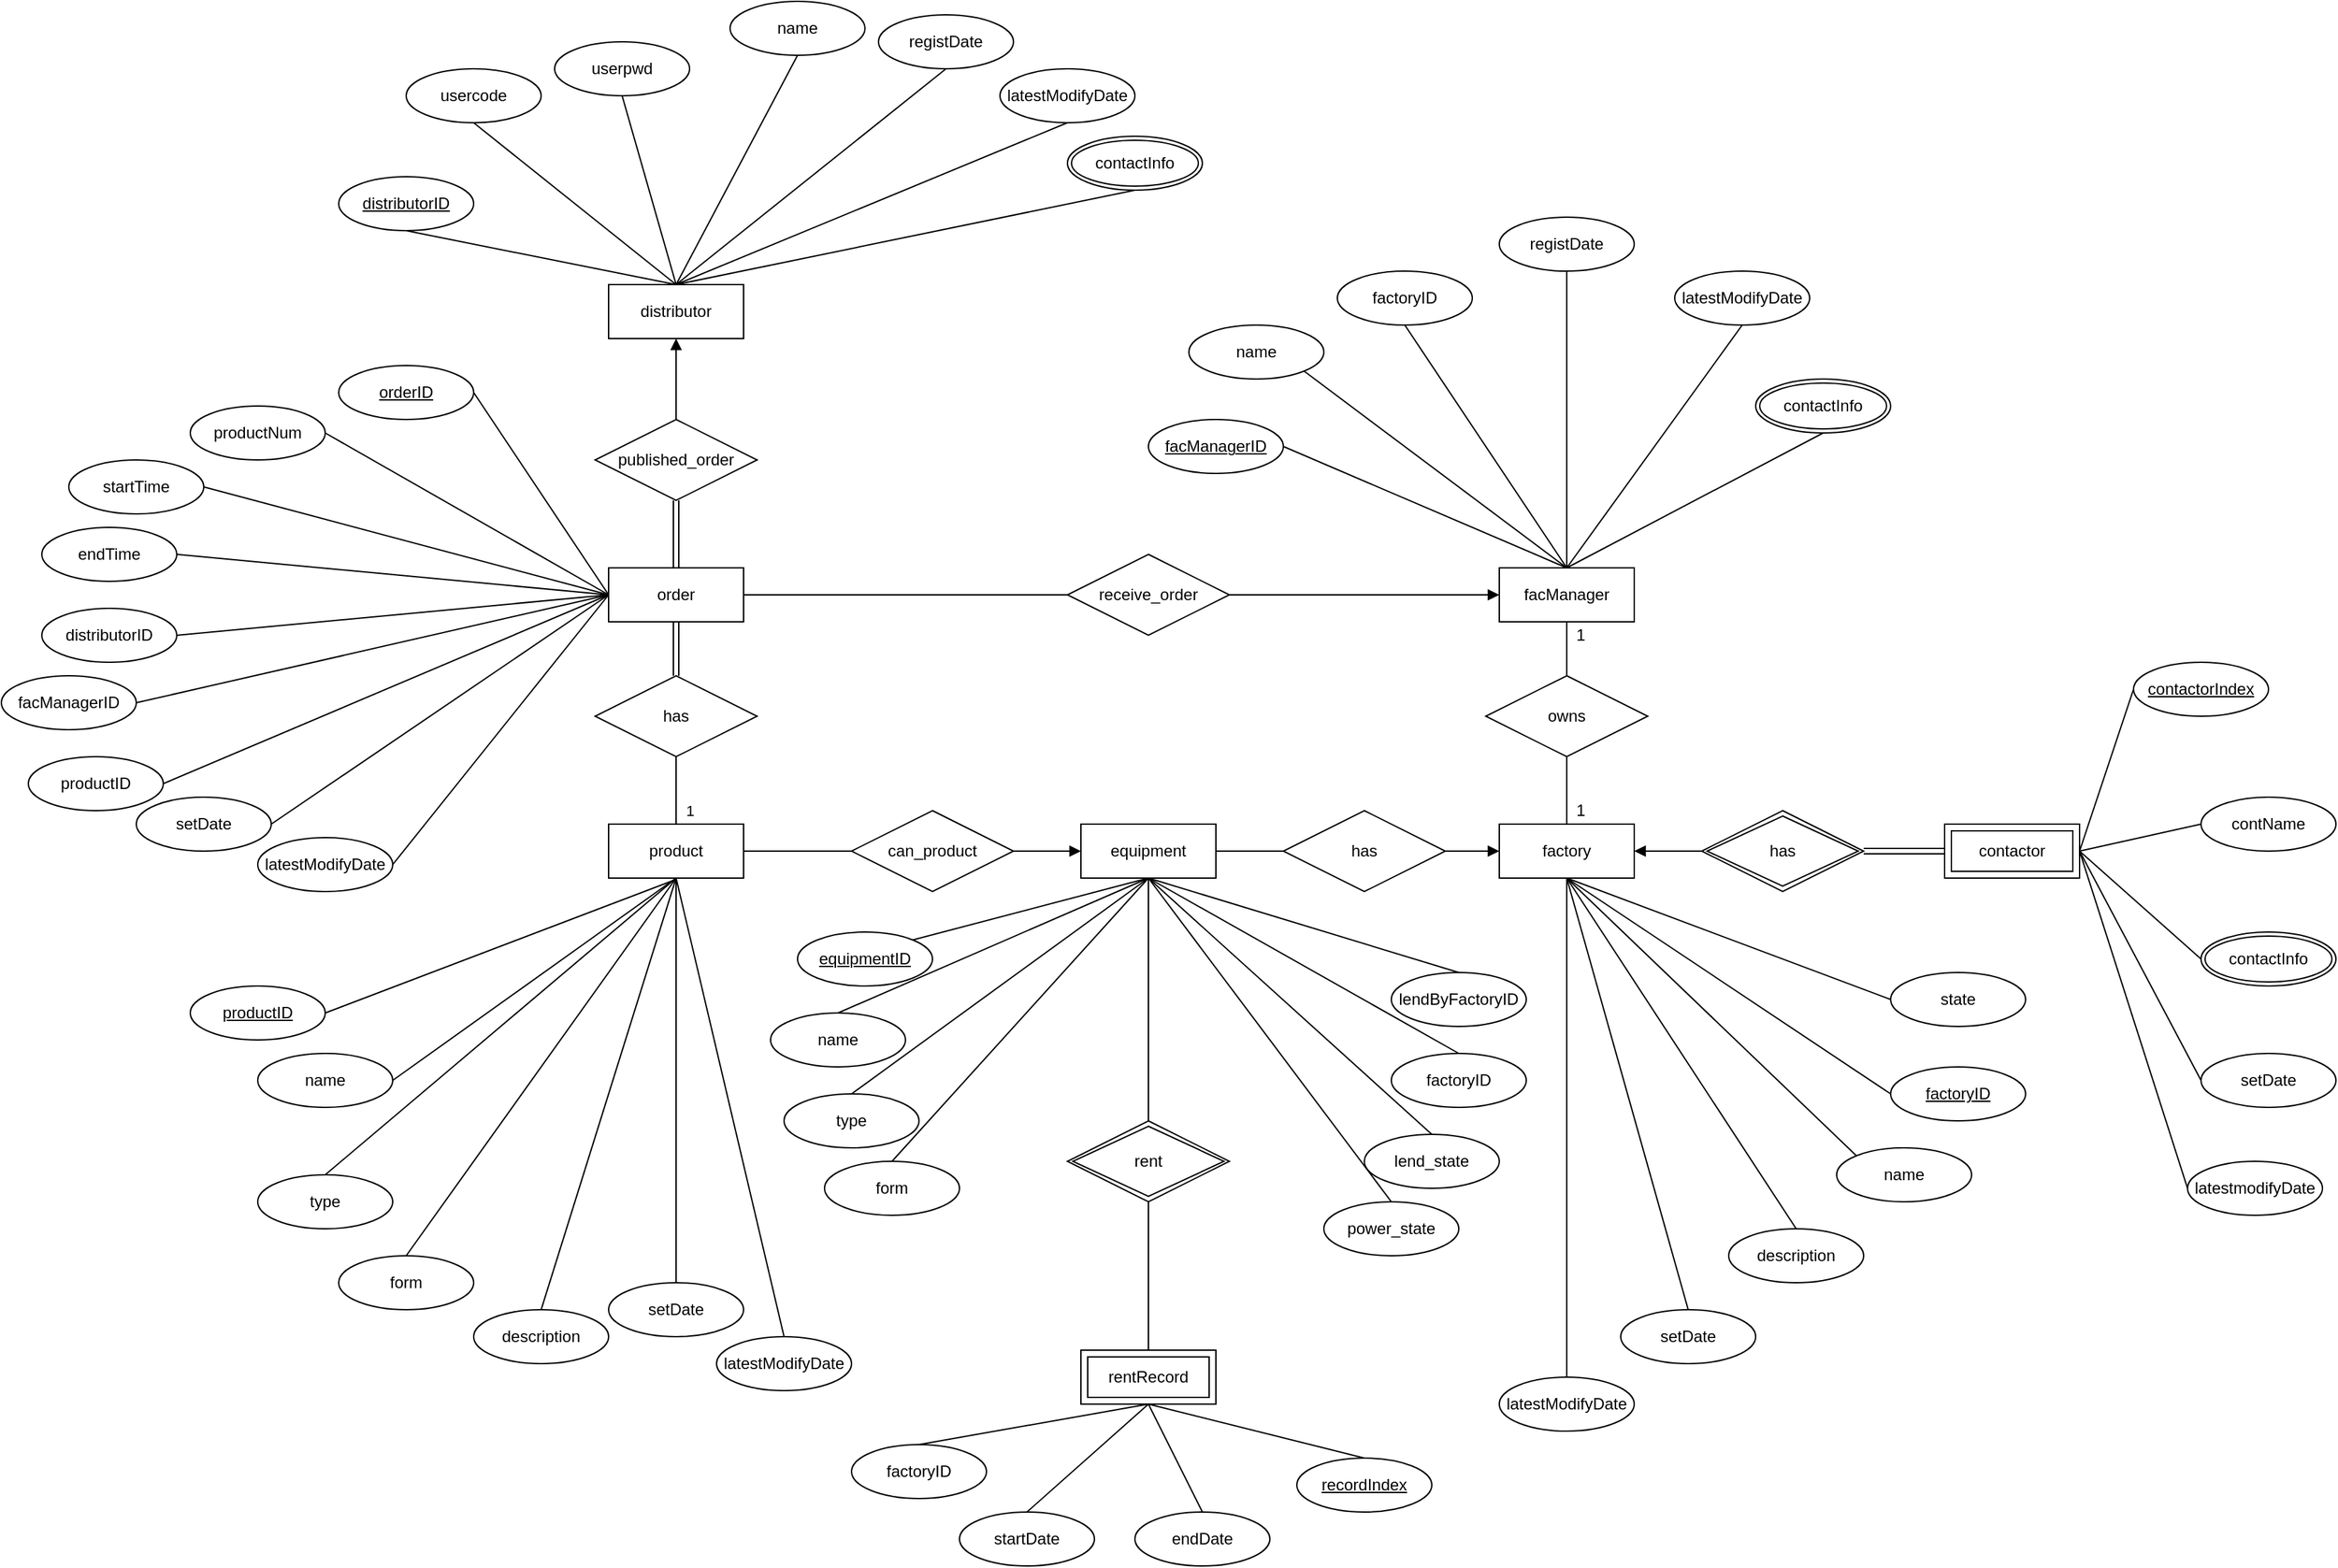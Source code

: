 <mxfile version="14.8.3" type="github">
  <diagram id="R2lEEEUBdFMjLlhIrx00" name="Page-1">
    <mxGraphModel dx="1888" dy="1679" grid="1" gridSize="10" guides="1" tooltips="1" connect="1" arrows="1" fold="1" page="1" pageScale="1" pageWidth="850" pageHeight="1100" math="0" shadow="0" extFonts="Permanent Marker^https://fonts.googleapis.com/css?family=Permanent+Marker">
      <root>
        <mxCell id="0" />
        <mxCell id="1" parent="0" />
        <mxCell id="zEnzMZvFHLOG6NFuxoy2-17" style="edgeStyle=orthogonalEdgeStyle;orthogonalLoop=1;jettySize=auto;html=1;exitX=0.5;exitY=1;exitDx=0;exitDy=0;entryX=0.5;entryY=0;entryDx=0;entryDy=0;rounded=0;endArrow=none;endFill=0;startArrow=block;startFill=1;" parent="1" source="zEnzMZvFHLOG6NFuxoy2-1" target="zEnzMZvFHLOG6NFuxoy2-5" edge="1">
          <mxGeometry relative="1" as="geometry" />
        </mxCell>
        <mxCell id="zEnzMZvFHLOG6NFuxoy2-1" value="distributor" style="whiteSpace=wrap;html=1;align=center;" parent="1" vertex="1">
          <mxGeometry x="160" y="100" width="100" height="40" as="geometry" />
        </mxCell>
        <mxCell id="zEnzMZvFHLOG6NFuxoy2-20" style="edgeStyle=orthogonalEdgeStyle;rounded=0;orthogonalLoop=1;jettySize=auto;html=1;exitX=1;exitY=0.5;exitDx=0;exitDy=0;startArrow=none;startFill=0;endArrow=none;endFill=0;strokeColor=#000000;" parent="1" source="zEnzMZvFHLOG6NFuxoy2-2" target="zEnzMZvFHLOG6NFuxoy2-7" edge="1">
          <mxGeometry relative="1" as="geometry">
            <Array as="points">
              <mxPoint x="280" y="520" />
              <mxPoint x="280" y="520" />
            </Array>
          </mxGeometry>
        </mxCell>
        <mxCell id="zEnzMZvFHLOG6NFuxoy2-2" value="product" style="whiteSpace=wrap;html=1;align=center;" parent="1" vertex="1">
          <mxGeometry x="160" y="500" width="100" height="40" as="geometry" />
        </mxCell>
        <mxCell id="zEnzMZvFHLOG6NFuxoy2-22" style="edgeStyle=orthogonalEdgeStyle;rounded=0;orthogonalLoop=1;jettySize=auto;html=1;exitX=1;exitY=0.5;exitDx=0;exitDy=0;startArrow=none;startFill=0;endArrow=none;endFill=0;strokeColor=#000000;entryX=0;entryY=0.5;entryDx=0;entryDy=0;" parent="1" source="zEnzMZvFHLOG6NFuxoy2-3" target="zEnzMZvFHLOG6NFuxoy2-11" edge="1">
          <mxGeometry relative="1" as="geometry">
            <mxPoint x="504" y="337" as="targetPoint" />
          </mxGeometry>
        </mxCell>
        <mxCell id="zEnzMZvFHLOG6NFuxoy2-3" value="order" style="whiteSpace=wrap;html=1;align=center;" parent="1" vertex="1">
          <mxGeometry x="160" y="310" width="100" height="40" as="geometry" />
        </mxCell>
        <mxCell id="zEnzMZvFHLOG6NFuxoy2-18" style="edgeStyle=orthogonalEdgeStyle;rounded=0;orthogonalLoop=1;jettySize=auto;html=1;exitX=0.5;exitY=1;exitDx=0;exitDy=0;endArrow=none;endFill=0;strokeColor=#000000;shape=link;" parent="1" source="zEnzMZvFHLOG6NFuxoy2-5" target="zEnzMZvFHLOG6NFuxoy2-3" edge="1">
          <mxGeometry relative="1" as="geometry" />
        </mxCell>
        <mxCell id="zEnzMZvFHLOG6NFuxoy2-5" value="published_order" style="shape=rhombus;perimeter=rhombusPerimeter;whiteSpace=wrap;html=1;align=center;" parent="1" vertex="1">
          <mxGeometry x="150" y="200" width="120" height="60" as="geometry" />
        </mxCell>
        <mxCell id="zEnzMZvFHLOG6NFuxoy2-6" value="has" style="shape=rhombus;perimeter=rhombusPerimeter;whiteSpace=wrap;html=1;align=center;" parent="1" vertex="1">
          <mxGeometry x="150" y="390" width="120" height="60" as="geometry" />
        </mxCell>
        <mxCell id="zEnzMZvFHLOG6NFuxoy2-7" value="can_product" style="shape=rhombus;perimeter=rhombusPerimeter;whiteSpace=wrap;html=1;align=center;" parent="1" vertex="1">
          <mxGeometry x="340" y="490" width="120" height="60" as="geometry" />
        </mxCell>
        <mxCell id="zEnzMZvFHLOG6NFuxoy2-24" style="edgeStyle=orthogonalEdgeStyle;rounded=0;orthogonalLoop=1;jettySize=auto;html=1;exitX=1;exitY=0.5;exitDx=0;exitDy=0;entryX=0;entryY=0.5;entryDx=0;entryDy=0;startArrow=none;startFill=0;endArrow=none;endFill=0;strokeColor=#000000;" parent="1" source="zEnzMZvFHLOG6NFuxoy2-8" target="zEnzMZvFHLOG6NFuxoy2-9" edge="1">
          <mxGeometry relative="1" as="geometry" />
        </mxCell>
        <mxCell id="d7lmJiXOHhq6KYK6hLmH-5" style="edgeStyle=none;rounded=0;orthogonalLoop=1;jettySize=auto;html=1;exitX=0.5;exitY=1;exitDx=0;exitDy=0;entryX=0.5;entryY=0;entryDx=0;entryDy=0;endArrow=none;endFill=0;" edge="1" parent="1" source="zEnzMZvFHLOG6NFuxoy2-8">
          <mxGeometry relative="1" as="geometry">
            <mxPoint x="560" y="720" as="targetPoint" />
          </mxGeometry>
        </mxCell>
        <mxCell id="zEnzMZvFHLOG6NFuxoy2-8" value="equipment" style="whiteSpace=wrap;html=1;align=center;" parent="1" vertex="1">
          <mxGeometry x="510" y="500" width="100" height="40" as="geometry" />
        </mxCell>
        <mxCell id="zEnzMZvFHLOG6NFuxoy2-25" style="edgeStyle=orthogonalEdgeStyle;rounded=0;orthogonalLoop=1;jettySize=auto;html=1;exitX=1;exitY=0.5;exitDx=0;exitDy=0;entryX=0;entryY=0.5;entryDx=0;entryDy=0;startArrow=none;startFill=0;endArrow=block;endFill=1;strokeColor=#000000;" parent="1" source="zEnzMZvFHLOG6NFuxoy2-9" target="zEnzMZvFHLOG6NFuxoy2-10" edge="1">
          <mxGeometry relative="1" as="geometry" />
        </mxCell>
        <mxCell id="zEnzMZvFHLOG6NFuxoy2-9" value="has" style="shape=rhombus;perimeter=rhombusPerimeter;whiteSpace=wrap;html=1;align=center;" parent="1" vertex="1">
          <mxGeometry x="660" y="490" width="120" height="60" as="geometry" />
        </mxCell>
        <mxCell id="zEnzMZvFHLOG6NFuxoy2-27" style="edgeStyle=orthogonalEdgeStyle;rounded=0;orthogonalLoop=1;jettySize=auto;html=1;exitX=0.5;exitY=0;exitDx=0;exitDy=0;startArrow=none;startFill=0;endArrow=none;endFill=0;strokeColor=#000000;entryX=0.5;entryY=1;entryDx=0;entryDy=0;exitPerimeter=0;" parent="1" source="zEnzMZvFHLOG6NFuxoy2-10" target="zEnzMZvFHLOG6NFuxoy2-13" edge="1">
          <mxGeometry relative="1" as="geometry">
            <mxPoint x="870" y="470" as="targetPoint" />
          </mxGeometry>
        </mxCell>
        <mxCell id="zEnzMZvFHLOG6NFuxoy2-10" value="factory" style="whiteSpace=wrap;html=1;align=center;" parent="1" vertex="1">
          <mxGeometry x="820" y="500" width="100" height="40" as="geometry" />
        </mxCell>
        <mxCell id="zEnzMZvFHLOG6NFuxoy2-23" style="edgeStyle=orthogonalEdgeStyle;rounded=0;orthogonalLoop=1;jettySize=auto;html=1;exitX=1;exitY=0.5;exitDx=0;exitDy=0;entryX=0;entryY=0.5;entryDx=0;entryDy=0;startArrow=none;startFill=0;endArrow=block;endFill=1;strokeColor=#000000;" parent="1" source="zEnzMZvFHLOG6NFuxoy2-11" target="zEnzMZvFHLOG6NFuxoy2-12" edge="1">
          <mxGeometry relative="1" as="geometry" />
        </mxCell>
        <mxCell id="zEnzMZvFHLOG6NFuxoy2-11" value="receive_order" style="shape=rhombus;perimeter=rhombusPerimeter;whiteSpace=wrap;html=1;align=center;" parent="1" vertex="1">
          <mxGeometry x="500" y="300" width="120" height="60" as="geometry" />
        </mxCell>
        <mxCell id="zEnzMZvFHLOG6NFuxoy2-12" value="facManager" style="whiteSpace=wrap;html=1;align=center;" parent="1" vertex="1">
          <mxGeometry x="820" y="310" width="100" height="40" as="geometry" />
        </mxCell>
        <mxCell id="zEnzMZvFHLOG6NFuxoy2-26" style="edgeStyle=orthogonalEdgeStyle;rounded=0;orthogonalLoop=1;jettySize=auto;html=1;exitX=0.5;exitY=0;exitDx=0;exitDy=0;entryX=0.5;entryY=1;entryDx=0;entryDy=0;startArrow=none;startFill=0;endArrow=none;endFill=0;strokeColor=#000000;" parent="1" source="zEnzMZvFHLOG6NFuxoy2-13" target="zEnzMZvFHLOG6NFuxoy2-12" edge="1">
          <mxGeometry relative="1" as="geometry" />
        </mxCell>
        <mxCell id="zEnzMZvFHLOG6NFuxoy2-13" value="owns" style="shape=rhombus;perimeter=rhombusPerimeter;whiteSpace=wrap;html=1;align=center;" parent="1" vertex="1">
          <mxGeometry x="810" y="390" width="120" height="60" as="geometry" />
        </mxCell>
        <mxCell id="zEnzMZvFHLOG6NFuxoy2-28" style="edgeStyle=orthogonalEdgeStyle;rounded=0;orthogonalLoop=1;jettySize=auto;html=1;exitX=0;exitY=0.5;exitDx=0;exitDy=0;entryX=1;entryY=0.5;entryDx=0;entryDy=0;startArrow=none;startFill=0;endArrow=block;endFill=1;strokeColor=#000000;" parent="1" source="zEnzMZvFHLOG6NFuxoy2-14" target="zEnzMZvFHLOG6NFuxoy2-10" edge="1">
          <mxGeometry relative="1" as="geometry" />
        </mxCell>
        <mxCell id="zEnzMZvFHLOG6NFuxoy2-14" value="has" style="shape=rhombus;double=1;perimeter=rhombusPerimeter;whiteSpace=wrap;html=1;align=center;" parent="1" vertex="1">
          <mxGeometry x="970" y="490" width="120" height="60" as="geometry" />
        </mxCell>
        <mxCell id="zEnzMZvFHLOG6NFuxoy2-29" style="edgeStyle=orthogonalEdgeStyle;rounded=0;orthogonalLoop=1;jettySize=auto;html=1;exitX=0;exitY=0.5;exitDx=0;exitDy=0;entryX=1;entryY=0.5;entryDx=0;entryDy=0;startArrow=none;startFill=0;endArrow=block;endFill=1;strokeColor=#000000;shape=link;" parent="1" source="zEnzMZvFHLOG6NFuxoy2-15" target="zEnzMZvFHLOG6NFuxoy2-14" edge="1">
          <mxGeometry relative="1" as="geometry" />
        </mxCell>
        <mxCell id="zEnzMZvFHLOG6NFuxoy2-102" style="edgeStyle=none;rounded=0;orthogonalLoop=1;jettySize=auto;html=1;exitX=1;exitY=0.5;exitDx=0;exitDy=0;entryX=0;entryY=0.5;entryDx=0;entryDy=0;startArrow=none;startFill=0;endArrow=none;endFill=0;strokeColor=#000000;" parent="1" source="zEnzMZvFHLOG6NFuxoy2-15" target="zEnzMZvFHLOG6NFuxoy2-99" edge="1">
          <mxGeometry relative="1" as="geometry" />
        </mxCell>
        <mxCell id="zEnzMZvFHLOG6NFuxoy2-15" value="contactor" style="shape=ext;margin=3;double=1;whiteSpace=wrap;html=1;align=center;" parent="1" vertex="1">
          <mxGeometry x="1150" y="500" width="100" height="40" as="geometry" />
        </mxCell>
        <mxCell id="zEnzMZvFHLOG6NFuxoy2-16" value="" style="shape=link;html=1;exitX=0.5;exitY=1;exitDx=0;exitDy=0;entryX=0.5;entryY=0;entryDx=0;entryDy=0;" parent="1" source="zEnzMZvFHLOG6NFuxoy2-3" target="zEnzMZvFHLOG6NFuxoy2-6" edge="1">
          <mxGeometry width="100" relative="1" as="geometry">
            <mxPoint x="320" y="389" as="sourcePoint" />
            <mxPoint x="420" y="389" as="targetPoint" />
          </mxGeometry>
        </mxCell>
        <mxCell id="zEnzMZvFHLOG6NFuxoy2-19" value="" style="endArrow=none;html=1;strokeColor=#000000;entryX=0.5;entryY=1;entryDx=0;entryDy=0;exitX=0.5;exitY=0;exitDx=0;exitDy=0;" parent="1" source="zEnzMZvFHLOG6NFuxoy2-2" target="zEnzMZvFHLOG6NFuxoy2-6" edge="1">
          <mxGeometry width="50" height="50" relative="1" as="geometry">
            <mxPoint x="370" y="410" as="sourcePoint" />
            <mxPoint x="420" y="360" as="targetPoint" />
          </mxGeometry>
        </mxCell>
        <mxCell id="zEnzMZvFHLOG6NFuxoy2-30" value="1" style="edgeLabel;html=1;align=center;verticalAlign=middle;resizable=0;points=[];" parent="zEnzMZvFHLOG6NFuxoy2-19" vertex="1" connectable="0">
          <mxGeometry x="-0.448" y="-1" relative="1" as="geometry">
            <mxPoint x="9" y="4" as="offset" />
          </mxGeometry>
        </mxCell>
        <mxCell id="zEnzMZvFHLOG6NFuxoy2-21" value="" style="endArrow=block;html=1;strokeColor=#000000;entryX=0;entryY=0.5;entryDx=0;entryDy=0;exitX=1;exitY=0.5;exitDx=0;exitDy=0;startArrow=none;startFill=0;endFill=1;" parent="1" source="zEnzMZvFHLOG6NFuxoy2-7" target="zEnzMZvFHLOG6NFuxoy2-8" edge="1">
          <mxGeometry width="50" height="50" relative="1" as="geometry">
            <mxPoint x="370" y="410" as="sourcePoint" />
            <mxPoint x="420" y="360" as="targetPoint" />
          </mxGeometry>
        </mxCell>
        <mxCell id="zEnzMZvFHLOG6NFuxoy2-31" value="1" style="text;html=1;align=center;verticalAlign=middle;resizable=0;points=[];autosize=1;strokeColor=none;" parent="1" vertex="1">
          <mxGeometry x="870" y="480" width="20" height="20" as="geometry" />
        </mxCell>
        <mxCell id="zEnzMZvFHLOG6NFuxoy2-32" value="1" style="text;html=1;align=center;verticalAlign=middle;resizable=0;points=[];autosize=1;strokeColor=none;" parent="1" vertex="1">
          <mxGeometry x="870" y="350" width="20" height="20" as="geometry" />
        </mxCell>
        <mxCell id="zEnzMZvFHLOG6NFuxoy2-38" style="rounded=0;orthogonalLoop=1;jettySize=auto;html=1;exitX=0.5;exitY=1;exitDx=0;exitDy=0;startArrow=none;startFill=0;endArrow=none;endFill=0;strokeColor=#000000;" parent="1" source="zEnzMZvFHLOG6NFuxoy2-37" edge="1">
          <mxGeometry relative="1" as="geometry">
            <mxPoint x="210" y="100" as="targetPoint" />
          </mxGeometry>
        </mxCell>
        <mxCell id="zEnzMZvFHLOG6NFuxoy2-37" value="distributorID" style="ellipse;whiteSpace=wrap;html=1;align=center;fontStyle=4;" parent="1" vertex="1">
          <mxGeometry x="-40" y="20" width="100" height="40" as="geometry" />
        </mxCell>
        <mxCell id="zEnzMZvFHLOG6NFuxoy2-44" style="edgeStyle=none;rounded=0;orthogonalLoop=1;jettySize=auto;html=1;exitX=0.5;exitY=1;exitDx=0;exitDy=0;entryX=0.5;entryY=0;entryDx=0;entryDy=0;startArrow=none;startFill=0;endArrow=none;endFill=0;strokeColor=#000000;" parent="1" source="zEnzMZvFHLOG6NFuxoy2-39" target="zEnzMZvFHLOG6NFuxoy2-1" edge="1">
          <mxGeometry relative="1" as="geometry" />
        </mxCell>
        <mxCell id="zEnzMZvFHLOG6NFuxoy2-39" value="usercode" style="ellipse;whiteSpace=wrap;html=1;align=center;" parent="1" vertex="1">
          <mxGeometry x="10" y="-60" width="100" height="40" as="geometry" />
        </mxCell>
        <mxCell id="zEnzMZvFHLOG6NFuxoy2-45" style="edgeStyle=none;rounded=0;orthogonalLoop=1;jettySize=auto;html=1;exitX=0.5;exitY=1;exitDx=0;exitDy=0;startArrow=none;startFill=0;endArrow=none;endFill=0;strokeColor=#000000;" parent="1" source="zEnzMZvFHLOG6NFuxoy2-40" edge="1">
          <mxGeometry relative="1" as="geometry">
            <mxPoint x="210" y="100" as="targetPoint" />
          </mxGeometry>
        </mxCell>
        <mxCell id="zEnzMZvFHLOG6NFuxoy2-40" value="userpwd" style="ellipse;whiteSpace=wrap;html=1;align=center;" parent="1" vertex="1">
          <mxGeometry x="120" y="-80" width="100" height="40" as="geometry" />
        </mxCell>
        <mxCell id="zEnzMZvFHLOG6NFuxoy2-46" style="edgeStyle=none;rounded=0;orthogonalLoop=1;jettySize=auto;html=1;exitX=0.5;exitY=1;exitDx=0;exitDy=0;entryX=0.5;entryY=0;entryDx=0;entryDy=0;startArrow=none;startFill=0;endArrow=none;endFill=0;strokeColor=#000000;" parent="1" source="zEnzMZvFHLOG6NFuxoy2-41" target="zEnzMZvFHLOG6NFuxoy2-1" edge="1">
          <mxGeometry relative="1" as="geometry" />
        </mxCell>
        <mxCell id="zEnzMZvFHLOG6NFuxoy2-41" value="name" style="ellipse;whiteSpace=wrap;html=1;align=center;" parent="1" vertex="1">
          <mxGeometry x="250" y="-110" width="100" height="40" as="geometry" />
        </mxCell>
        <mxCell id="zEnzMZvFHLOG6NFuxoy2-49" style="edgeStyle=none;rounded=0;orthogonalLoop=1;jettySize=auto;html=1;exitX=0.5;exitY=1;exitDx=0;exitDy=0;entryX=0.5;entryY=0;entryDx=0;entryDy=0;startArrow=none;startFill=0;endArrow=none;endFill=0;strokeColor=#000000;" parent="1" source="zEnzMZvFHLOG6NFuxoy2-42" target="zEnzMZvFHLOG6NFuxoy2-1" edge="1">
          <mxGeometry relative="1" as="geometry" />
        </mxCell>
        <mxCell id="zEnzMZvFHLOG6NFuxoy2-42" value="registDate" style="ellipse;whiteSpace=wrap;html=1;align=center;" parent="1" vertex="1">
          <mxGeometry x="360" y="-100" width="100" height="40" as="geometry" />
        </mxCell>
        <mxCell id="zEnzMZvFHLOG6NFuxoy2-50" style="edgeStyle=none;rounded=0;orthogonalLoop=1;jettySize=auto;html=1;exitX=0.5;exitY=1;exitDx=0;exitDy=0;startArrow=none;startFill=0;endArrow=none;endFill=0;strokeColor=#000000;" parent="1" source="zEnzMZvFHLOG6NFuxoy2-43" edge="1">
          <mxGeometry relative="1" as="geometry">
            <mxPoint x="210" y="100" as="targetPoint" />
          </mxGeometry>
        </mxCell>
        <mxCell id="zEnzMZvFHLOG6NFuxoy2-43" value="latestModifyDate" style="ellipse;whiteSpace=wrap;html=1;align=center;" parent="1" vertex="1">
          <mxGeometry x="450" y="-60" width="100" height="40" as="geometry" />
        </mxCell>
        <mxCell id="zEnzMZvFHLOG6NFuxoy2-51" style="edgeStyle=none;rounded=0;orthogonalLoop=1;jettySize=auto;html=1;exitX=0.5;exitY=1;exitDx=0;exitDy=0;startArrow=none;startFill=0;endArrow=none;endFill=0;strokeColor=#000000;" parent="1" source="zEnzMZvFHLOG6NFuxoy2-47" edge="1">
          <mxGeometry relative="1" as="geometry">
            <mxPoint x="210" y="100" as="targetPoint" />
          </mxGeometry>
        </mxCell>
        <mxCell id="zEnzMZvFHLOG6NFuxoy2-47" value="contactInfo" style="ellipse;shape=doubleEllipse;margin=3;whiteSpace=wrap;html=1;align=center;" parent="1" vertex="1">
          <mxGeometry x="500" y="-10" width="100" height="40" as="geometry" />
        </mxCell>
        <mxCell id="zEnzMZvFHLOG6NFuxoy2-60" style="edgeStyle=none;rounded=0;orthogonalLoop=1;jettySize=auto;html=1;exitX=1;exitY=0.5;exitDx=0;exitDy=0;entryX=0;entryY=0.5;entryDx=0;entryDy=0;startArrow=none;startFill=0;endArrow=none;endFill=0;strokeColor=#000000;" parent="1" source="zEnzMZvFHLOG6NFuxoy2-52" target="zEnzMZvFHLOG6NFuxoy2-3" edge="1">
          <mxGeometry relative="1" as="geometry" />
        </mxCell>
        <mxCell id="zEnzMZvFHLOG6NFuxoy2-52" value="orderID" style="ellipse;whiteSpace=wrap;html=1;align=center;fontStyle=4;" parent="1" vertex="1">
          <mxGeometry x="-40" y="160" width="100" height="40" as="geometry" />
        </mxCell>
        <mxCell id="zEnzMZvFHLOG6NFuxoy2-61" style="edgeStyle=none;rounded=0;orthogonalLoop=1;jettySize=auto;html=1;exitX=1;exitY=0.5;exitDx=0;exitDy=0;startArrow=none;startFill=0;endArrow=none;endFill=0;strokeColor=#000000;" parent="1" source="zEnzMZvFHLOG6NFuxoy2-53" edge="1">
          <mxGeometry relative="1" as="geometry">
            <mxPoint x="160" y="330" as="targetPoint" />
          </mxGeometry>
        </mxCell>
        <mxCell id="zEnzMZvFHLOG6NFuxoy2-53" value="productNum" style="ellipse;whiteSpace=wrap;html=1;align=center;" parent="1" vertex="1">
          <mxGeometry x="-150" y="190" width="100" height="40" as="geometry" />
        </mxCell>
        <mxCell id="zEnzMZvFHLOG6NFuxoy2-62" style="edgeStyle=none;rounded=0;orthogonalLoop=1;jettySize=auto;html=1;exitX=1;exitY=0.5;exitDx=0;exitDy=0;entryX=0;entryY=0.5;entryDx=0;entryDy=0;startArrow=none;startFill=0;endArrow=none;endFill=0;strokeColor=#000000;" parent="1" source="zEnzMZvFHLOG6NFuxoy2-54" target="zEnzMZvFHLOG6NFuxoy2-3" edge="1">
          <mxGeometry relative="1" as="geometry" />
        </mxCell>
        <mxCell id="zEnzMZvFHLOG6NFuxoy2-54" value="startTime" style="ellipse;whiteSpace=wrap;html=1;align=center;" parent="1" vertex="1">
          <mxGeometry x="-240" y="230" width="100" height="40" as="geometry" />
        </mxCell>
        <mxCell id="zEnzMZvFHLOG6NFuxoy2-63" style="edgeStyle=none;rounded=0;orthogonalLoop=1;jettySize=auto;html=1;exitX=1;exitY=0.5;exitDx=0;exitDy=0;startArrow=none;startFill=0;endArrow=none;endFill=0;strokeColor=#000000;" parent="1" source="zEnzMZvFHLOG6NFuxoy2-55" edge="1">
          <mxGeometry relative="1" as="geometry">
            <mxPoint x="160" y="330" as="targetPoint" />
          </mxGeometry>
        </mxCell>
        <mxCell id="zEnzMZvFHLOG6NFuxoy2-55" value="endTime" style="ellipse;whiteSpace=wrap;html=1;align=center;" parent="1" vertex="1">
          <mxGeometry x="-260" y="280" width="100" height="40" as="geometry" />
        </mxCell>
        <mxCell id="zEnzMZvFHLOG6NFuxoy2-64" style="edgeStyle=none;rounded=0;orthogonalLoop=1;jettySize=auto;html=1;exitX=1;exitY=0.5;exitDx=0;exitDy=0;entryX=0;entryY=0.5;entryDx=0;entryDy=0;startArrow=none;startFill=0;endArrow=none;endFill=0;strokeColor=#000000;" parent="1" source="zEnzMZvFHLOG6NFuxoy2-56" target="zEnzMZvFHLOG6NFuxoy2-3" edge="1">
          <mxGeometry relative="1" as="geometry" />
        </mxCell>
        <mxCell id="zEnzMZvFHLOG6NFuxoy2-56" value="distributorID" style="ellipse;whiteSpace=wrap;html=1;align=center;" parent="1" vertex="1">
          <mxGeometry x="-260" y="340" width="100" height="40" as="geometry" />
        </mxCell>
        <mxCell id="zEnzMZvFHLOG6NFuxoy2-65" style="edgeStyle=none;rounded=0;orthogonalLoop=1;jettySize=auto;html=1;exitX=1;exitY=0.5;exitDx=0;exitDy=0;startArrow=none;startFill=0;endArrow=none;endFill=0;strokeColor=#000000;" parent="1" source="zEnzMZvFHLOG6NFuxoy2-57" edge="1">
          <mxGeometry relative="1" as="geometry">
            <mxPoint x="160" y="330" as="targetPoint" />
          </mxGeometry>
        </mxCell>
        <mxCell id="zEnzMZvFHLOG6NFuxoy2-57" value="facManagerID" style="ellipse;whiteSpace=wrap;html=1;align=center;" parent="1" vertex="1">
          <mxGeometry x="-290" y="390" width="100" height="40" as="geometry" />
        </mxCell>
        <mxCell id="zEnzMZvFHLOG6NFuxoy2-66" style="edgeStyle=none;rounded=0;orthogonalLoop=1;jettySize=auto;html=1;exitX=1;exitY=0.5;exitDx=0;exitDy=0;startArrow=none;startFill=0;endArrow=none;endFill=0;strokeColor=#000000;" parent="1" source="zEnzMZvFHLOG6NFuxoy2-59" edge="1">
          <mxGeometry relative="1" as="geometry">
            <mxPoint x="160" y="330" as="targetPoint" />
          </mxGeometry>
        </mxCell>
        <mxCell id="zEnzMZvFHLOG6NFuxoy2-59" value="productID" style="ellipse;whiteSpace=wrap;html=1;align=center;" parent="1" vertex="1">
          <mxGeometry x="-270" y="450" width="100" height="40" as="geometry" />
        </mxCell>
        <mxCell id="zEnzMZvFHLOG6NFuxoy2-69" style="edgeStyle=none;rounded=0;orthogonalLoop=1;jettySize=auto;html=1;exitX=1;exitY=0.5;exitDx=0;exitDy=0;entryX=0;entryY=0.5;entryDx=0;entryDy=0;startArrow=none;startFill=0;endArrow=none;endFill=0;strokeColor=#000000;" parent="1" source="zEnzMZvFHLOG6NFuxoy2-67" target="zEnzMZvFHLOG6NFuxoy2-3" edge="1">
          <mxGeometry relative="1" as="geometry" />
        </mxCell>
        <mxCell id="zEnzMZvFHLOG6NFuxoy2-67" value="setDate" style="ellipse;whiteSpace=wrap;html=1;align=center;" parent="1" vertex="1">
          <mxGeometry x="-190" y="480" width="100" height="40" as="geometry" />
        </mxCell>
        <mxCell id="zEnzMZvFHLOG6NFuxoy2-70" style="edgeStyle=none;rounded=0;orthogonalLoop=1;jettySize=auto;html=1;exitX=1;exitY=0.5;exitDx=0;exitDy=0;startArrow=none;startFill=0;endArrow=none;endFill=0;strokeColor=#000000;" parent="1" source="zEnzMZvFHLOG6NFuxoy2-68" edge="1">
          <mxGeometry relative="1" as="geometry">
            <mxPoint x="160" y="330" as="targetPoint" />
          </mxGeometry>
        </mxCell>
        <mxCell id="zEnzMZvFHLOG6NFuxoy2-68" value="latestModifyDate" style="ellipse;whiteSpace=wrap;html=1;align=center;" parent="1" vertex="1">
          <mxGeometry x="-100" y="510" width="100" height="40" as="geometry" />
        </mxCell>
        <mxCell id="zEnzMZvFHLOG6NFuxoy2-78" style="edgeStyle=none;rounded=0;orthogonalLoop=1;jettySize=auto;html=1;exitX=1;exitY=0.5;exitDx=0;exitDy=0;startArrow=none;startFill=0;endArrow=none;endFill=0;strokeColor=#000000;" parent="1" source="zEnzMZvFHLOG6NFuxoy2-71" edge="1">
          <mxGeometry relative="1" as="geometry">
            <mxPoint x="210" y="541" as="targetPoint" />
          </mxGeometry>
        </mxCell>
        <mxCell id="zEnzMZvFHLOG6NFuxoy2-71" value="productID" style="ellipse;whiteSpace=wrap;html=1;align=center;fontStyle=4;" parent="1" vertex="1">
          <mxGeometry x="-150" y="620" width="100" height="40" as="geometry" />
        </mxCell>
        <mxCell id="zEnzMZvFHLOG6NFuxoy2-79" style="edgeStyle=none;rounded=0;orthogonalLoop=1;jettySize=auto;html=1;exitX=1;exitY=0.5;exitDx=0;exitDy=0;startArrow=none;startFill=0;endArrow=none;endFill=0;strokeColor=#000000;" parent="1" source="zEnzMZvFHLOG6NFuxoy2-72" edge="1">
          <mxGeometry relative="1" as="geometry">
            <mxPoint x="210" y="540" as="targetPoint" />
          </mxGeometry>
        </mxCell>
        <mxCell id="zEnzMZvFHLOG6NFuxoy2-72" value="name" style="ellipse;whiteSpace=wrap;html=1;align=center;" parent="1" vertex="1">
          <mxGeometry x="-100" y="670" width="100" height="40" as="geometry" />
        </mxCell>
        <mxCell id="zEnzMZvFHLOG6NFuxoy2-80" style="edgeStyle=none;rounded=0;orthogonalLoop=1;jettySize=auto;html=1;exitX=0.5;exitY=0;exitDx=0;exitDy=0;startArrow=none;startFill=0;endArrow=none;endFill=0;strokeColor=#000000;" parent="1" source="zEnzMZvFHLOG6NFuxoy2-73" edge="1">
          <mxGeometry relative="1" as="geometry">
            <mxPoint x="210" y="540" as="targetPoint" />
          </mxGeometry>
        </mxCell>
        <mxCell id="zEnzMZvFHLOG6NFuxoy2-73" value="type" style="ellipse;whiteSpace=wrap;html=1;align=center;" parent="1" vertex="1">
          <mxGeometry x="-100" y="760" width="100" height="40" as="geometry" />
        </mxCell>
        <mxCell id="zEnzMZvFHLOG6NFuxoy2-81" style="edgeStyle=none;rounded=0;orthogonalLoop=1;jettySize=auto;html=1;exitX=0.5;exitY=0;exitDx=0;exitDy=0;startArrow=none;startFill=0;endArrow=none;endFill=0;strokeColor=#000000;" parent="1" source="zEnzMZvFHLOG6NFuxoy2-74" edge="1">
          <mxGeometry relative="1" as="geometry">
            <mxPoint x="210" y="540" as="targetPoint" />
          </mxGeometry>
        </mxCell>
        <mxCell id="zEnzMZvFHLOG6NFuxoy2-74" value="form" style="ellipse;whiteSpace=wrap;html=1;align=center;" parent="1" vertex="1">
          <mxGeometry x="-40" y="820" width="100" height="40" as="geometry" />
        </mxCell>
        <mxCell id="zEnzMZvFHLOG6NFuxoy2-82" style="edgeStyle=none;rounded=0;orthogonalLoop=1;jettySize=auto;html=1;exitX=0.5;exitY=0;exitDx=0;exitDy=0;entryX=0.5;entryY=1;entryDx=0;entryDy=0;startArrow=none;startFill=0;endArrow=none;endFill=0;strokeColor=#000000;" parent="1" source="zEnzMZvFHLOG6NFuxoy2-75" target="zEnzMZvFHLOG6NFuxoy2-2" edge="1">
          <mxGeometry relative="1" as="geometry" />
        </mxCell>
        <mxCell id="zEnzMZvFHLOG6NFuxoy2-75" value="description" style="ellipse;whiteSpace=wrap;html=1;align=center;" parent="1" vertex="1">
          <mxGeometry x="60" y="860" width="100" height="40" as="geometry" />
        </mxCell>
        <mxCell id="zEnzMZvFHLOG6NFuxoy2-84" style="edgeStyle=none;rounded=0;orthogonalLoop=1;jettySize=auto;html=1;exitX=0.5;exitY=0;exitDx=0;exitDy=0;entryX=0.5;entryY=1;entryDx=0;entryDy=0;startArrow=none;startFill=0;endArrow=none;endFill=0;strokeColor=#000000;" parent="1" source="zEnzMZvFHLOG6NFuxoy2-76" target="zEnzMZvFHLOG6NFuxoy2-2" edge="1">
          <mxGeometry relative="1" as="geometry" />
        </mxCell>
        <mxCell id="zEnzMZvFHLOG6NFuxoy2-76" value="setDate" style="ellipse;whiteSpace=wrap;html=1;align=center;" parent="1" vertex="1">
          <mxGeometry x="160" y="840" width="100" height="40" as="geometry" />
        </mxCell>
        <mxCell id="zEnzMZvFHLOG6NFuxoy2-85" style="edgeStyle=none;rounded=0;orthogonalLoop=1;jettySize=auto;html=1;exitX=0.5;exitY=0;exitDx=0;exitDy=0;startArrow=none;startFill=0;endArrow=none;endFill=0;strokeColor=#000000;" parent="1" source="zEnzMZvFHLOG6NFuxoy2-77" edge="1">
          <mxGeometry relative="1" as="geometry">
            <mxPoint x="210" y="540" as="targetPoint" />
          </mxGeometry>
        </mxCell>
        <mxCell id="zEnzMZvFHLOG6NFuxoy2-77" value="latestModifyDate" style="ellipse;whiteSpace=wrap;html=1;align=center;" parent="1" vertex="1">
          <mxGeometry x="240" y="880" width="100" height="40" as="geometry" />
        </mxCell>
        <mxCell id="zEnzMZvFHLOG6NFuxoy2-93" style="edgeStyle=none;rounded=0;orthogonalLoop=1;jettySize=auto;html=1;exitX=1;exitY=1;exitDx=0;exitDy=0;startArrow=none;startFill=0;endArrow=none;endFill=0;strokeColor=#000000;" parent="1" source="zEnzMZvFHLOG6NFuxoy2-86" edge="1">
          <mxGeometry relative="1" as="geometry">
            <mxPoint x="870" y="310" as="targetPoint" />
          </mxGeometry>
        </mxCell>
        <mxCell id="zEnzMZvFHLOG6NFuxoy2-86" value="name" style="ellipse;whiteSpace=wrap;html=1;align=center;" parent="1" vertex="1">
          <mxGeometry x="590" y="130" width="100" height="40" as="geometry" />
        </mxCell>
        <mxCell id="zEnzMZvFHLOG6NFuxoy2-94" style="edgeStyle=none;rounded=0;orthogonalLoop=1;jettySize=auto;html=1;exitX=0.5;exitY=1;exitDx=0;exitDy=0;startArrow=none;startFill=0;endArrow=none;endFill=0;strokeColor=#000000;" parent="1" source="zEnzMZvFHLOG6NFuxoy2-87" edge="1">
          <mxGeometry relative="1" as="geometry">
            <mxPoint x="870" y="310" as="targetPoint" />
          </mxGeometry>
        </mxCell>
        <mxCell id="zEnzMZvFHLOG6NFuxoy2-87" value="factoryID" style="ellipse;whiteSpace=wrap;html=1;align=center;" parent="1" vertex="1">
          <mxGeometry x="700" y="90" width="100" height="40" as="geometry" />
        </mxCell>
        <mxCell id="zEnzMZvFHLOG6NFuxoy2-92" style="edgeStyle=none;rounded=0;orthogonalLoop=1;jettySize=auto;html=1;exitX=1;exitY=0.5;exitDx=0;exitDy=0;entryX=0.5;entryY=0;entryDx=0;entryDy=0;startArrow=none;startFill=0;endArrow=none;endFill=0;strokeColor=#000000;" parent="1" source="zEnzMZvFHLOG6NFuxoy2-88" target="zEnzMZvFHLOG6NFuxoy2-12" edge="1">
          <mxGeometry relative="1" as="geometry" />
        </mxCell>
        <mxCell id="zEnzMZvFHLOG6NFuxoy2-88" value="facManagerID" style="ellipse;whiteSpace=wrap;html=1;align=center;fontStyle=4;" parent="1" vertex="1">
          <mxGeometry x="560" y="200" width="100" height="40" as="geometry" />
        </mxCell>
        <mxCell id="zEnzMZvFHLOG6NFuxoy2-95" style="edgeStyle=none;rounded=0;orthogonalLoop=1;jettySize=auto;html=1;exitX=0.5;exitY=1;exitDx=0;exitDy=0;startArrow=none;startFill=0;endArrow=none;endFill=0;strokeColor=#000000;" parent="1" source="zEnzMZvFHLOG6NFuxoy2-89" edge="1">
          <mxGeometry relative="1" as="geometry">
            <mxPoint x="870" y="310" as="targetPoint" />
          </mxGeometry>
        </mxCell>
        <mxCell id="zEnzMZvFHLOG6NFuxoy2-89" value="registDate" style="ellipse;whiteSpace=wrap;html=1;align=center;" parent="1" vertex="1">
          <mxGeometry x="820" y="50" width="100" height="40" as="geometry" />
        </mxCell>
        <mxCell id="zEnzMZvFHLOG6NFuxoy2-96" style="edgeStyle=none;rounded=0;orthogonalLoop=1;jettySize=auto;html=1;exitX=0.5;exitY=1;exitDx=0;exitDy=0;entryX=0.5;entryY=0;entryDx=0;entryDy=0;startArrow=none;startFill=0;endArrow=none;endFill=0;strokeColor=#000000;" parent="1" source="zEnzMZvFHLOG6NFuxoy2-90" target="zEnzMZvFHLOG6NFuxoy2-12" edge="1">
          <mxGeometry relative="1" as="geometry" />
        </mxCell>
        <mxCell id="zEnzMZvFHLOG6NFuxoy2-90" value="latestModifyDate" style="ellipse;whiteSpace=wrap;html=1;align=center;" parent="1" vertex="1">
          <mxGeometry x="950" y="90" width="100" height="40" as="geometry" />
        </mxCell>
        <mxCell id="zEnzMZvFHLOG6NFuxoy2-97" style="edgeStyle=none;rounded=0;orthogonalLoop=1;jettySize=auto;html=1;exitX=0.5;exitY=1;exitDx=0;exitDy=0;startArrow=none;startFill=0;endArrow=none;endFill=0;strokeColor=#000000;" parent="1" source="zEnzMZvFHLOG6NFuxoy2-91" edge="1">
          <mxGeometry relative="1" as="geometry">
            <mxPoint x="870" y="310" as="targetPoint" />
          </mxGeometry>
        </mxCell>
        <mxCell id="zEnzMZvFHLOG6NFuxoy2-91" value="contactInfo" style="ellipse;shape=doubleEllipse;margin=3;whiteSpace=wrap;html=1;align=center;" parent="1" vertex="1">
          <mxGeometry x="1010" y="170" width="100" height="40" as="geometry" />
        </mxCell>
        <mxCell id="zEnzMZvFHLOG6NFuxoy2-99" value="contactorIndex" style="ellipse;whiteSpace=wrap;html=1;align=center;fontStyle=4;" parent="1" vertex="1">
          <mxGeometry x="1290" y="380" width="100" height="40" as="geometry" />
        </mxCell>
        <mxCell id="zEnzMZvFHLOG6NFuxoy2-103" style="edgeStyle=none;rounded=0;orthogonalLoop=1;jettySize=auto;html=1;exitX=0;exitY=0.5;exitDx=0;exitDy=0;entryX=1;entryY=0.5;entryDx=0;entryDy=0;startArrow=none;startFill=0;endArrow=none;endFill=0;strokeColor=#000000;" parent="1" source="zEnzMZvFHLOG6NFuxoy2-100" target="zEnzMZvFHLOG6NFuxoy2-15" edge="1">
          <mxGeometry relative="1" as="geometry" />
        </mxCell>
        <mxCell id="zEnzMZvFHLOG6NFuxoy2-100" value="contName" style="ellipse;whiteSpace=wrap;html=1;align=center;" parent="1" vertex="1">
          <mxGeometry x="1340" y="480" width="100" height="40" as="geometry" />
        </mxCell>
        <mxCell id="zEnzMZvFHLOG6NFuxoy2-104" style="edgeStyle=none;rounded=0;orthogonalLoop=1;jettySize=auto;html=1;exitX=0;exitY=0.5;exitDx=0;exitDy=0;entryX=1;entryY=0.5;entryDx=0;entryDy=0;startArrow=none;startFill=0;endArrow=none;endFill=0;strokeColor=#000000;" parent="1" source="zEnzMZvFHLOG6NFuxoy2-101" target="zEnzMZvFHLOG6NFuxoy2-15" edge="1">
          <mxGeometry relative="1" as="geometry" />
        </mxCell>
        <mxCell id="zEnzMZvFHLOG6NFuxoy2-101" value="contactInfo" style="ellipse;shape=doubleEllipse;margin=3;whiteSpace=wrap;html=1;align=center;" parent="1" vertex="1">
          <mxGeometry x="1340" y="580" width="100" height="40" as="geometry" />
        </mxCell>
        <mxCell id="zEnzMZvFHLOG6NFuxoy2-108" style="edgeStyle=none;rounded=0;orthogonalLoop=1;jettySize=auto;html=1;exitX=0;exitY=0.5;exitDx=0;exitDy=0;startArrow=none;startFill=0;endArrow=none;endFill=0;strokeColor=#000000;" parent="1" source="zEnzMZvFHLOG6NFuxoy2-105" edge="1">
          <mxGeometry relative="1" as="geometry">
            <mxPoint x="1250" y="520" as="targetPoint" />
          </mxGeometry>
        </mxCell>
        <mxCell id="zEnzMZvFHLOG6NFuxoy2-105" value="setDate" style="ellipse;whiteSpace=wrap;html=1;align=center;" parent="1" vertex="1">
          <mxGeometry x="1340" y="670" width="100" height="40" as="geometry" />
        </mxCell>
        <mxCell id="zEnzMZvFHLOG6NFuxoy2-107" style="edgeStyle=none;rounded=0;orthogonalLoop=1;jettySize=auto;html=1;exitX=0;exitY=0.5;exitDx=0;exitDy=0;entryX=1;entryY=0.5;entryDx=0;entryDy=0;startArrow=none;startFill=0;endArrow=none;endFill=0;strokeColor=#000000;" parent="1" source="zEnzMZvFHLOG6NFuxoy2-106" target="zEnzMZvFHLOG6NFuxoy2-15" edge="1">
          <mxGeometry relative="1" as="geometry" />
        </mxCell>
        <mxCell id="zEnzMZvFHLOG6NFuxoy2-106" value="latestmodifyDate" style="ellipse;whiteSpace=wrap;html=1;align=center;" parent="1" vertex="1">
          <mxGeometry x="1330" y="750" width="100" height="40" as="geometry" />
        </mxCell>
        <mxCell id="zEnzMZvFHLOG6NFuxoy2-116" style="edgeStyle=none;rounded=0;orthogonalLoop=1;jettySize=auto;html=1;exitX=0;exitY=0.5;exitDx=0;exitDy=0;entryX=0.5;entryY=1;entryDx=0;entryDy=0;startArrow=none;startFill=0;endArrow=none;endFill=0;strokeColor=#000000;" parent="1" source="zEnzMZvFHLOG6NFuxoy2-109" target="zEnzMZvFHLOG6NFuxoy2-10" edge="1">
          <mxGeometry relative="1" as="geometry" />
        </mxCell>
        <mxCell id="zEnzMZvFHLOG6NFuxoy2-109" value="factoryID" style="ellipse;whiteSpace=wrap;html=1;align=center;fontStyle=4;" parent="1" vertex="1">
          <mxGeometry x="1110" y="680" width="100" height="40" as="geometry" />
        </mxCell>
        <mxCell id="zEnzMZvFHLOG6NFuxoy2-117" style="edgeStyle=none;rounded=0;orthogonalLoop=1;jettySize=auto;html=1;exitX=0;exitY=0;exitDx=0;exitDy=0;startArrow=none;startFill=0;endArrow=none;endFill=0;strokeColor=#000000;" parent="1" source="zEnzMZvFHLOG6NFuxoy2-110" edge="1">
          <mxGeometry relative="1" as="geometry">
            <mxPoint x="870" y="540" as="targetPoint" />
          </mxGeometry>
        </mxCell>
        <mxCell id="zEnzMZvFHLOG6NFuxoy2-110" value="name" style="ellipse;whiteSpace=wrap;html=1;align=center;" parent="1" vertex="1">
          <mxGeometry x="1070" y="740" width="100" height="40" as="geometry" />
        </mxCell>
        <mxCell id="zEnzMZvFHLOG6NFuxoy2-118" style="edgeStyle=none;rounded=0;orthogonalLoop=1;jettySize=auto;html=1;exitX=0.5;exitY=0;exitDx=0;exitDy=0;entryX=0.5;entryY=1;entryDx=0;entryDy=0;startArrow=none;startFill=0;endArrow=none;endFill=0;strokeColor=#000000;" parent="1" source="zEnzMZvFHLOG6NFuxoy2-111" target="zEnzMZvFHLOG6NFuxoy2-10" edge="1">
          <mxGeometry relative="1" as="geometry" />
        </mxCell>
        <mxCell id="zEnzMZvFHLOG6NFuxoy2-111" value="description" style="ellipse;whiteSpace=wrap;html=1;align=center;" parent="1" vertex="1">
          <mxGeometry x="990" y="800" width="100" height="40" as="geometry" />
        </mxCell>
        <mxCell id="zEnzMZvFHLOG6NFuxoy2-115" style="edgeStyle=none;rounded=0;orthogonalLoop=1;jettySize=auto;html=1;exitX=0;exitY=0.5;exitDx=0;exitDy=0;entryX=0.5;entryY=1;entryDx=0;entryDy=0;startArrow=none;startFill=0;endArrow=none;endFill=0;strokeColor=#000000;" parent="1" source="zEnzMZvFHLOG6NFuxoy2-112" target="zEnzMZvFHLOG6NFuxoy2-10" edge="1">
          <mxGeometry relative="1" as="geometry" />
        </mxCell>
        <mxCell id="zEnzMZvFHLOG6NFuxoy2-112" value="state" style="ellipse;whiteSpace=wrap;html=1;align=center;" parent="1" vertex="1">
          <mxGeometry x="1110" y="610" width="100" height="40" as="geometry" />
        </mxCell>
        <mxCell id="zEnzMZvFHLOG6NFuxoy2-119" style="edgeStyle=none;rounded=0;orthogonalLoop=1;jettySize=auto;html=1;exitX=0.5;exitY=0;exitDx=0;exitDy=0;startArrow=none;startFill=0;endArrow=none;endFill=0;strokeColor=#000000;" parent="1" source="zEnzMZvFHLOG6NFuxoy2-113" edge="1">
          <mxGeometry relative="1" as="geometry">
            <mxPoint x="870" y="540" as="targetPoint" />
          </mxGeometry>
        </mxCell>
        <mxCell id="zEnzMZvFHLOG6NFuxoy2-113" value="setDate" style="ellipse;whiteSpace=wrap;html=1;align=center;" parent="1" vertex="1">
          <mxGeometry x="910" y="860" width="100" height="40" as="geometry" />
        </mxCell>
        <mxCell id="zEnzMZvFHLOG6NFuxoy2-120" style="edgeStyle=none;rounded=0;orthogonalLoop=1;jettySize=auto;html=1;exitX=0.5;exitY=0;exitDx=0;exitDy=0;startArrow=none;startFill=0;endArrow=none;endFill=0;strokeColor=#000000;entryX=0.5;entryY=1;entryDx=0;entryDy=0;" parent="1" source="zEnzMZvFHLOG6NFuxoy2-114" target="zEnzMZvFHLOG6NFuxoy2-10" edge="1">
          <mxGeometry relative="1" as="geometry">
            <mxPoint x="870" y="550" as="targetPoint" />
          </mxGeometry>
        </mxCell>
        <mxCell id="zEnzMZvFHLOG6NFuxoy2-114" value="latestModifyDate" style="ellipse;whiteSpace=wrap;html=1;align=center;" parent="1" vertex="1">
          <mxGeometry x="820" y="910" width="100" height="40" as="geometry" />
        </mxCell>
        <mxCell id="zEnzMZvFHLOG6NFuxoy2-129" style="edgeStyle=none;rounded=0;orthogonalLoop=1;jettySize=auto;html=1;exitX=0.5;exitY=0;exitDx=0;exitDy=0;startArrow=none;startFill=0;endArrow=none;endFill=0;strokeColor=#000000;entryX=0.5;entryY=1;entryDx=0;entryDy=0;" parent="1" source="zEnzMZvFHLOG6NFuxoy2-121" target="zEnzMZvFHLOG6NFuxoy2-8" edge="1">
          <mxGeometry relative="1" as="geometry">
            <mxPoint x="560" y="550" as="targetPoint" />
          </mxGeometry>
        </mxCell>
        <mxCell id="zEnzMZvFHLOG6NFuxoy2-121" value="name" style="ellipse;whiteSpace=wrap;html=1;align=center;" parent="1" vertex="1">
          <mxGeometry x="280" y="640" width="100" height="40" as="geometry" />
        </mxCell>
        <mxCell id="zEnzMZvFHLOG6NFuxoy2-128" style="edgeStyle=none;rounded=0;orthogonalLoop=1;jettySize=auto;html=1;exitX=1;exitY=0;exitDx=0;exitDy=0;entryX=0.5;entryY=1;entryDx=0;entryDy=0;startArrow=none;startFill=0;endArrow=none;endFill=0;strokeColor=#000000;" parent="1" source="zEnzMZvFHLOG6NFuxoy2-122" target="zEnzMZvFHLOG6NFuxoy2-8" edge="1">
          <mxGeometry relative="1" as="geometry" />
        </mxCell>
        <mxCell id="zEnzMZvFHLOG6NFuxoy2-122" value="equipmentID" style="ellipse;whiteSpace=wrap;html=1;align=center;fontStyle=4;" parent="1" vertex="1">
          <mxGeometry x="300" y="580" width="100" height="40" as="geometry" />
        </mxCell>
        <mxCell id="zEnzMZvFHLOG6NFuxoy2-130" style="edgeStyle=none;rounded=0;orthogonalLoop=1;jettySize=auto;html=1;exitX=0.5;exitY=0;exitDx=0;exitDy=0;startArrow=none;startFill=0;endArrow=none;endFill=0;strokeColor=#000000;" parent="1" source="zEnzMZvFHLOG6NFuxoy2-123" edge="1">
          <mxGeometry relative="1" as="geometry">
            <mxPoint x="560" y="540" as="targetPoint" />
          </mxGeometry>
        </mxCell>
        <mxCell id="zEnzMZvFHLOG6NFuxoy2-123" value="type" style="ellipse;whiteSpace=wrap;html=1;align=center;" parent="1" vertex="1">
          <mxGeometry x="290" y="700" width="100" height="40" as="geometry" />
        </mxCell>
        <mxCell id="zEnzMZvFHLOG6NFuxoy2-131" style="edgeStyle=none;rounded=0;orthogonalLoop=1;jettySize=auto;html=1;exitX=0.5;exitY=0;exitDx=0;exitDy=0;startArrow=none;startFill=0;endArrow=none;endFill=0;strokeColor=#000000;entryX=0.5;entryY=1;entryDx=0;entryDy=0;" parent="1" source="zEnzMZvFHLOG6NFuxoy2-124" target="zEnzMZvFHLOG6NFuxoy2-8" edge="1">
          <mxGeometry relative="1" as="geometry">
            <mxPoint x="560" y="590" as="targetPoint" />
          </mxGeometry>
        </mxCell>
        <mxCell id="zEnzMZvFHLOG6NFuxoy2-124" value="form" style="ellipse;whiteSpace=wrap;html=1;align=center;" parent="1" vertex="1">
          <mxGeometry x="320" y="750" width="100" height="40" as="geometry" />
        </mxCell>
        <mxCell id="zEnzMZvFHLOG6NFuxoy2-132" style="edgeStyle=none;rounded=0;orthogonalLoop=1;jettySize=auto;html=1;exitX=0.5;exitY=0;exitDx=0;exitDy=0;entryX=0.5;entryY=1;entryDx=0;entryDy=0;startArrow=none;startFill=0;endArrow=none;endFill=0;strokeColor=#000000;" parent="1" source="zEnzMZvFHLOG6NFuxoy2-125" target="zEnzMZvFHLOG6NFuxoy2-8" edge="1">
          <mxGeometry relative="1" as="geometry" />
        </mxCell>
        <mxCell id="zEnzMZvFHLOG6NFuxoy2-125" value="power_state" style="ellipse;whiteSpace=wrap;html=1;align=center;" parent="1" vertex="1">
          <mxGeometry x="690" y="780" width="100" height="40" as="geometry" />
        </mxCell>
        <mxCell id="zEnzMZvFHLOG6NFuxoy2-133" style="edgeStyle=none;rounded=0;orthogonalLoop=1;jettySize=auto;html=1;exitX=0.5;exitY=0;exitDx=0;exitDy=0;entryX=0.5;entryY=1;entryDx=0;entryDy=0;startArrow=none;startFill=0;endArrow=none;endFill=0;strokeColor=#000000;" parent="1" source="zEnzMZvFHLOG6NFuxoy2-126" target="zEnzMZvFHLOG6NFuxoy2-8" edge="1">
          <mxGeometry relative="1" as="geometry" />
        </mxCell>
        <mxCell id="zEnzMZvFHLOG6NFuxoy2-126" value="lend_state" style="ellipse;whiteSpace=wrap;html=1;align=center;" parent="1" vertex="1">
          <mxGeometry x="720" y="730" width="100" height="40" as="geometry" />
        </mxCell>
        <mxCell id="zEnzMZvFHLOG6NFuxoy2-134" style="edgeStyle=none;rounded=0;orthogonalLoop=1;jettySize=auto;html=1;exitX=0.5;exitY=0;exitDx=0;exitDy=0;entryX=0.5;entryY=1;entryDx=0;entryDy=0;startArrow=none;startFill=0;endArrow=none;endFill=0;strokeColor=#000000;" parent="1" source="zEnzMZvFHLOG6NFuxoy2-127" target="zEnzMZvFHLOG6NFuxoy2-8" edge="1">
          <mxGeometry relative="1" as="geometry" />
        </mxCell>
        <mxCell id="zEnzMZvFHLOG6NFuxoy2-127" value="factoryID" style="ellipse;whiteSpace=wrap;html=1;align=center;" parent="1" vertex="1">
          <mxGeometry x="740" y="670" width="100" height="40" as="geometry" />
        </mxCell>
        <mxCell id="d7lmJiXOHhq6KYK6hLmH-2" style="rounded=0;orthogonalLoop=1;jettySize=auto;html=1;exitX=0.5;exitY=0;exitDx=0;exitDy=0;endArrow=none;endFill=0;" edge="1" parent="1" source="d7lmJiXOHhq6KYK6hLmH-1">
          <mxGeometry relative="1" as="geometry">
            <mxPoint x="560" y="540" as="targetPoint" />
          </mxGeometry>
        </mxCell>
        <mxCell id="d7lmJiXOHhq6KYK6hLmH-1" value="lendByFactoryID" style="ellipse;whiteSpace=wrap;html=1;align=center;" vertex="1" parent="1">
          <mxGeometry x="740" y="610" width="100" height="40" as="geometry" />
        </mxCell>
        <mxCell id="d7lmJiXOHhq6KYK6hLmH-6" style="edgeStyle=none;rounded=0;orthogonalLoop=1;jettySize=auto;html=1;exitX=0.5;exitY=1;exitDx=0;exitDy=0;entryX=0.5;entryY=0;entryDx=0;entryDy=0;endArrow=none;endFill=0;" edge="1" parent="1">
          <mxGeometry relative="1" as="geometry">
            <mxPoint x="560" y="780" as="sourcePoint" />
            <mxPoint x="560" y="890" as="targetPoint" />
          </mxGeometry>
        </mxCell>
        <mxCell id="d7lmJiXOHhq6KYK6hLmH-13" style="edgeStyle=none;rounded=0;orthogonalLoop=1;jettySize=auto;html=1;exitX=0.5;exitY=0;exitDx=0;exitDy=0;entryX=0.5;entryY=1;entryDx=0;entryDy=0;endArrow=none;endFill=0;" edge="1" parent="1" source="d7lmJiXOHhq6KYK6hLmH-7" target="d7lmJiXOHhq6KYK6hLmH-9">
          <mxGeometry relative="1" as="geometry" />
        </mxCell>
        <mxCell id="d7lmJiXOHhq6KYK6hLmH-7" value="factoryID" style="ellipse;whiteSpace=wrap;html=1;align=center;" vertex="1" parent="1">
          <mxGeometry x="340" y="960" width="100" height="40" as="geometry" />
        </mxCell>
        <mxCell id="d7lmJiXOHhq6KYK6hLmH-8" value="rent" style="shape=rhombus;double=1;perimeter=rhombusPerimeter;whiteSpace=wrap;html=1;align=center;" vertex="1" parent="1">
          <mxGeometry x="500" y="720" width="120" height="60" as="geometry" />
        </mxCell>
        <mxCell id="d7lmJiXOHhq6KYK6hLmH-9" value="rentRecord" style="shape=ext;margin=3;double=1;whiteSpace=wrap;html=1;align=center;" vertex="1" parent="1">
          <mxGeometry x="510" y="890" width="100" height="40" as="geometry" />
        </mxCell>
        <mxCell id="d7lmJiXOHhq6KYK6hLmH-16" style="edgeStyle=none;rounded=0;orthogonalLoop=1;jettySize=auto;html=1;exitX=0.5;exitY=0;exitDx=0;exitDy=0;endArrow=none;endFill=0;" edge="1" parent="1" source="d7lmJiXOHhq6KYK6hLmH-10">
          <mxGeometry relative="1" as="geometry">
            <mxPoint x="560" y="930" as="targetPoint" />
          </mxGeometry>
        </mxCell>
        <mxCell id="d7lmJiXOHhq6KYK6hLmH-10" value="recordIndex" style="ellipse;whiteSpace=wrap;html=1;align=center;fontStyle=4;" vertex="1" parent="1">
          <mxGeometry x="670" y="970" width="100" height="40" as="geometry" />
        </mxCell>
        <mxCell id="d7lmJiXOHhq6KYK6hLmH-14" style="edgeStyle=none;rounded=0;orthogonalLoop=1;jettySize=auto;html=1;exitX=0.5;exitY=0;exitDx=0;exitDy=0;entryX=0.5;entryY=1;entryDx=0;entryDy=0;endArrow=none;endFill=0;" edge="1" parent="1" source="d7lmJiXOHhq6KYK6hLmH-11" target="d7lmJiXOHhq6KYK6hLmH-9">
          <mxGeometry relative="1" as="geometry" />
        </mxCell>
        <mxCell id="d7lmJiXOHhq6KYK6hLmH-11" value="startDate" style="ellipse;whiteSpace=wrap;html=1;align=center;" vertex="1" parent="1">
          <mxGeometry x="420" y="1010" width="100" height="40" as="geometry" />
        </mxCell>
        <mxCell id="d7lmJiXOHhq6KYK6hLmH-15" style="edgeStyle=none;rounded=0;orthogonalLoop=1;jettySize=auto;html=1;exitX=0.5;exitY=0;exitDx=0;exitDy=0;entryX=0.5;entryY=1;entryDx=0;entryDy=0;endArrow=none;endFill=0;" edge="1" parent="1" source="d7lmJiXOHhq6KYK6hLmH-12" target="d7lmJiXOHhq6KYK6hLmH-9">
          <mxGeometry relative="1" as="geometry" />
        </mxCell>
        <mxCell id="d7lmJiXOHhq6KYK6hLmH-12" value="endDate" style="ellipse;whiteSpace=wrap;html=1;align=center;" vertex="1" parent="1">
          <mxGeometry x="550" y="1010" width="100" height="40" as="geometry" />
        </mxCell>
      </root>
    </mxGraphModel>
  </diagram>
</mxfile>
